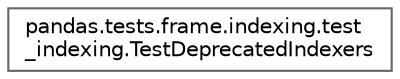 digraph "Graphical Class Hierarchy"
{
 // LATEX_PDF_SIZE
  bgcolor="transparent";
  edge [fontname=Helvetica,fontsize=10,labelfontname=Helvetica,labelfontsize=10];
  node [fontname=Helvetica,fontsize=10,shape=box,height=0.2,width=0.4];
  rankdir="LR";
  Node0 [id="Node000000",label="pandas.tests.frame.indexing.test\l_indexing.TestDeprecatedIndexers",height=0.2,width=0.4,color="grey40", fillcolor="white", style="filled",URL="$de/d5f/classpandas_1_1tests_1_1frame_1_1indexing_1_1test__indexing_1_1TestDeprecatedIndexers.html",tooltip=" "];
}
